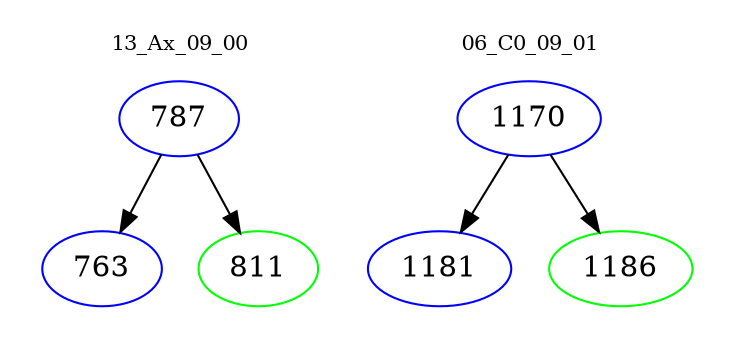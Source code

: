 digraph{
subgraph cluster_0 {
color = white
label = "13_Ax_09_00";
fontsize=10;
T0_787 [label="787", color="blue"]
T0_787 -> T0_763 [color="black"]
T0_763 [label="763", color="blue"]
T0_787 -> T0_811 [color="black"]
T0_811 [label="811", color="green"]
}
subgraph cluster_1 {
color = white
label = "06_C0_09_01";
fontsize=10;
T1_1170 [label="1170", color="blue"]
T1_1170 -> T1_1181 [color="black"]
T1_1181 [label="1181", color="blue"]
T1_1170 -> T1_1186 [color="black"]
T1_1186 [label="1186", color="green"]
}
}
